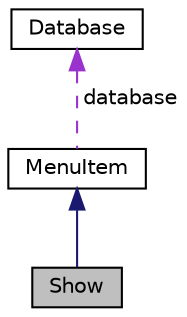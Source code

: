 digraph "Show"
{
 // LATEX_PDF_SIZE
  edge [fontname="Helvetica",fontsize="10",labelfontname="Helvetica",labelfontsize="10"];
  node [fontname="Helvetica",fontsize="10",shape=record];
  Node1 [label="Show",height=0.2,width=0.4,color="black", fillcolor="grey75", style="filled", fontcolor="black",tooltip=" "];
  Node2 -> Node1 [dir="back",color="midnightblue",fontsize="10",style="solid",fontname="Helvetica"];
  Node2 [label="MenuItem",height=0.2,width=0.4,color="black", fillcolor="white", style="filled",URL="$class_menu_item.html",tooltip=" "];
  Node3 -> Node2 [dir="back",color="darkorchid3",fontsize="10",style="dashed",label=" database" ,fontname="Helvetica"];
  Node3 [label="Database",height=0.2,width=0.4,color="black", fillcolor="white", style="filled",URL="$class_database.html",tooltip=" "];
}
